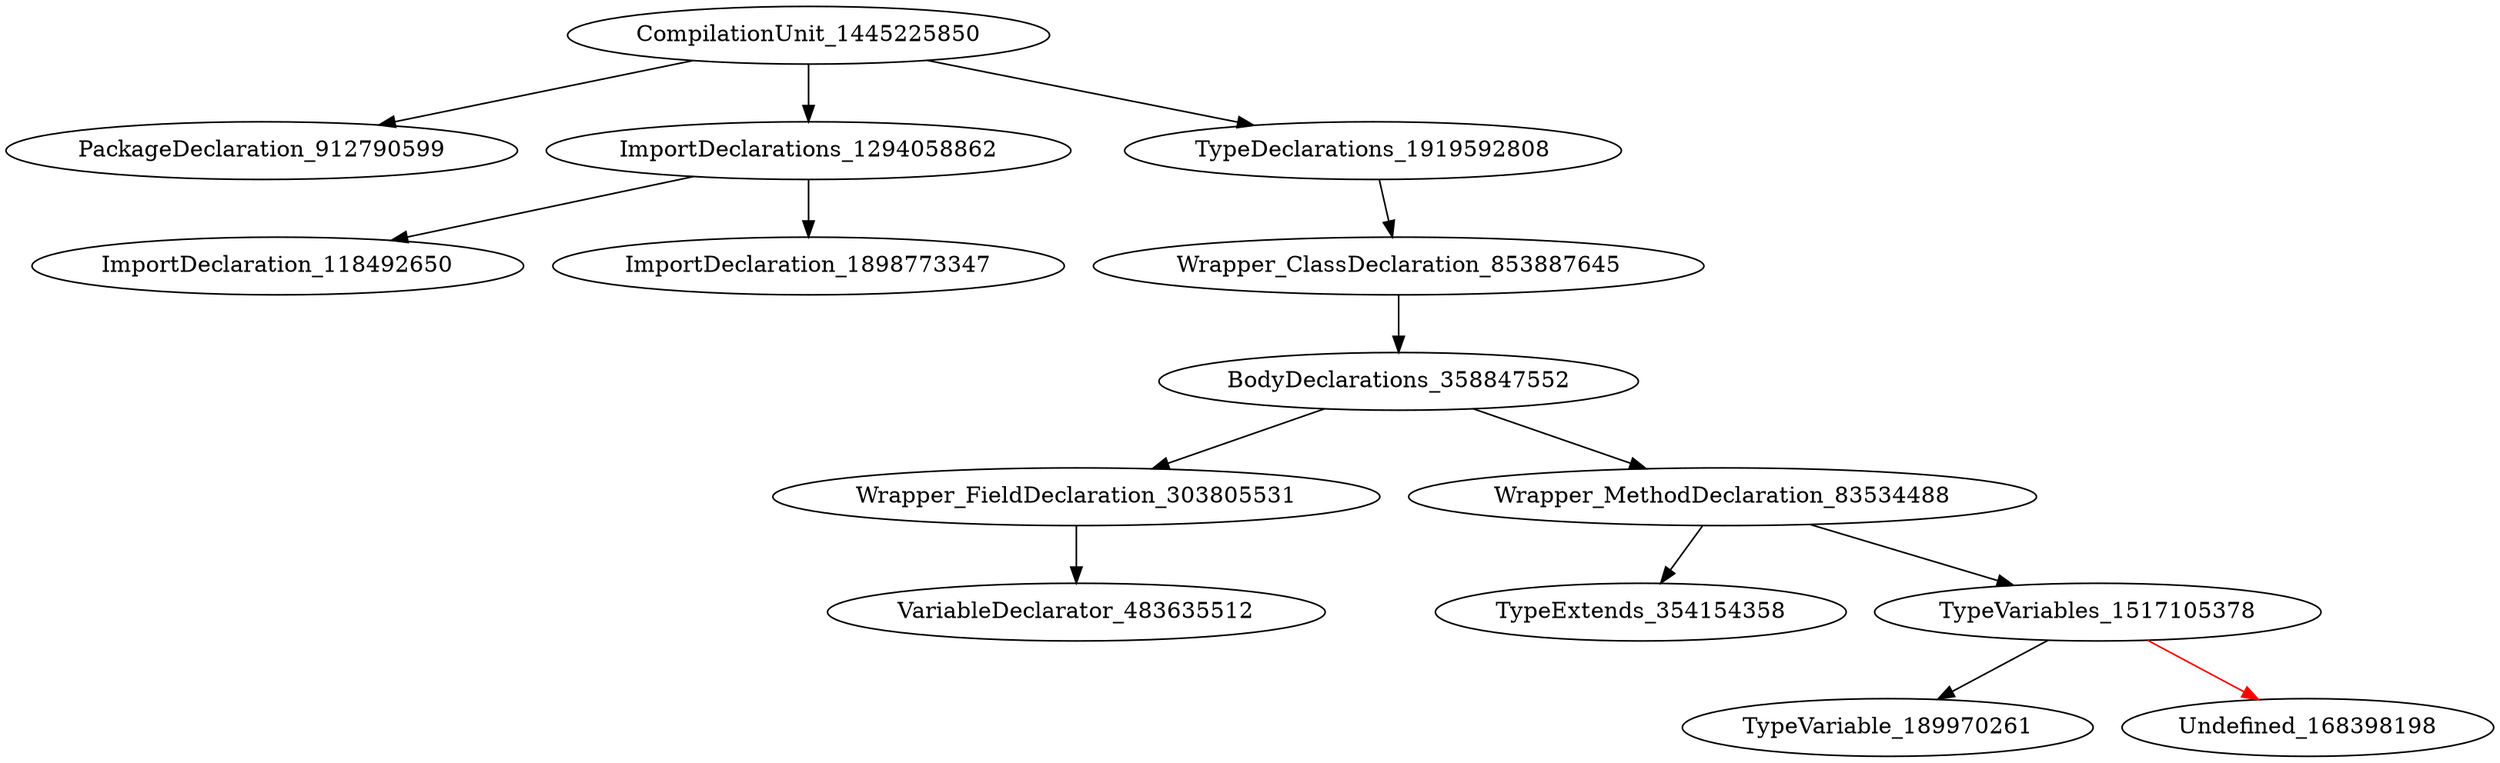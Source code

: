 digraph {
CompilationUnit_1445225850 -> PackageDeclaration_912790599
CompilationUnit_1445225850 -> ImportDeclarations_1294058862
CompilationUnit_1445225850 -> TypeDeclarations_1919592808
ImportDeclarations_1294058862 -> ImportDeclaration_118492650
ImportDeclarations_1294058862 -> ImportDeclaration_1898773347
TypeDeclarations_1919592808 -> Wrapper_ClassDeclaration_853887645
Wrapper_ClassDeclaration_853887645 -> BodyDeclarations_358847552
BodyDeclarations_358847552 -> Wrapper_FieldDeclaration_303805531
BodyDeclarations_358847552 -> Wrapper_MethodDeclaration_83534488
Wrapper_FieldDeclaration_303805531 -> VariableDeclarator_483635512
Wrapper_MethodDeclaration_83534488 -> TypeExtends_354154358
Wrapper_MethodDeclaration_83534488 -> TypeVariables_1517105378
TypeVariables_1517105378 -> TypeVariable_189970261
TypeVariables_1517105378 -> Undefined_168398198 [color = red] 
}